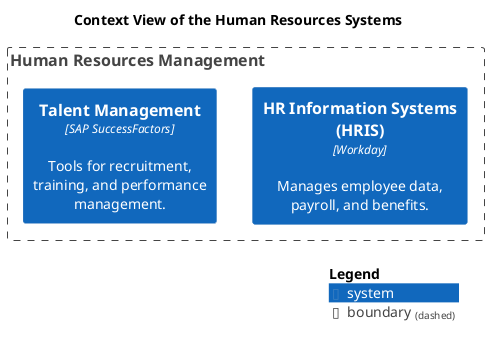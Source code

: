 @startuml context-view
!include <C4/C4_Context.puml>
!include <awslib14/AWSCommon>
!include <awslib14/AWSC4Integration>
!include <azure/AzureCommon>
!include <azure/AzureC4Integration>
!include <tupadr3/common>


LAYOUT_TOP_DOWN()




title Context View of the Human Resources Systems
Boundary(mybank_humanResources_contextBoundary, "Human Resources Management") {
  System(mybank_humanResources_hris, "HR Information Systems (HRIS)", $descr="Manages employee data, payroll, and benefits.", $type="Workday")
  System(mybank_humanResources_talentManagementSystem, "Talent Management", $descr="Tools for recruitment, training, and performance management.", $type="SAP SuccessFactors")
}
SHOW_LEGEND()
@enduml
